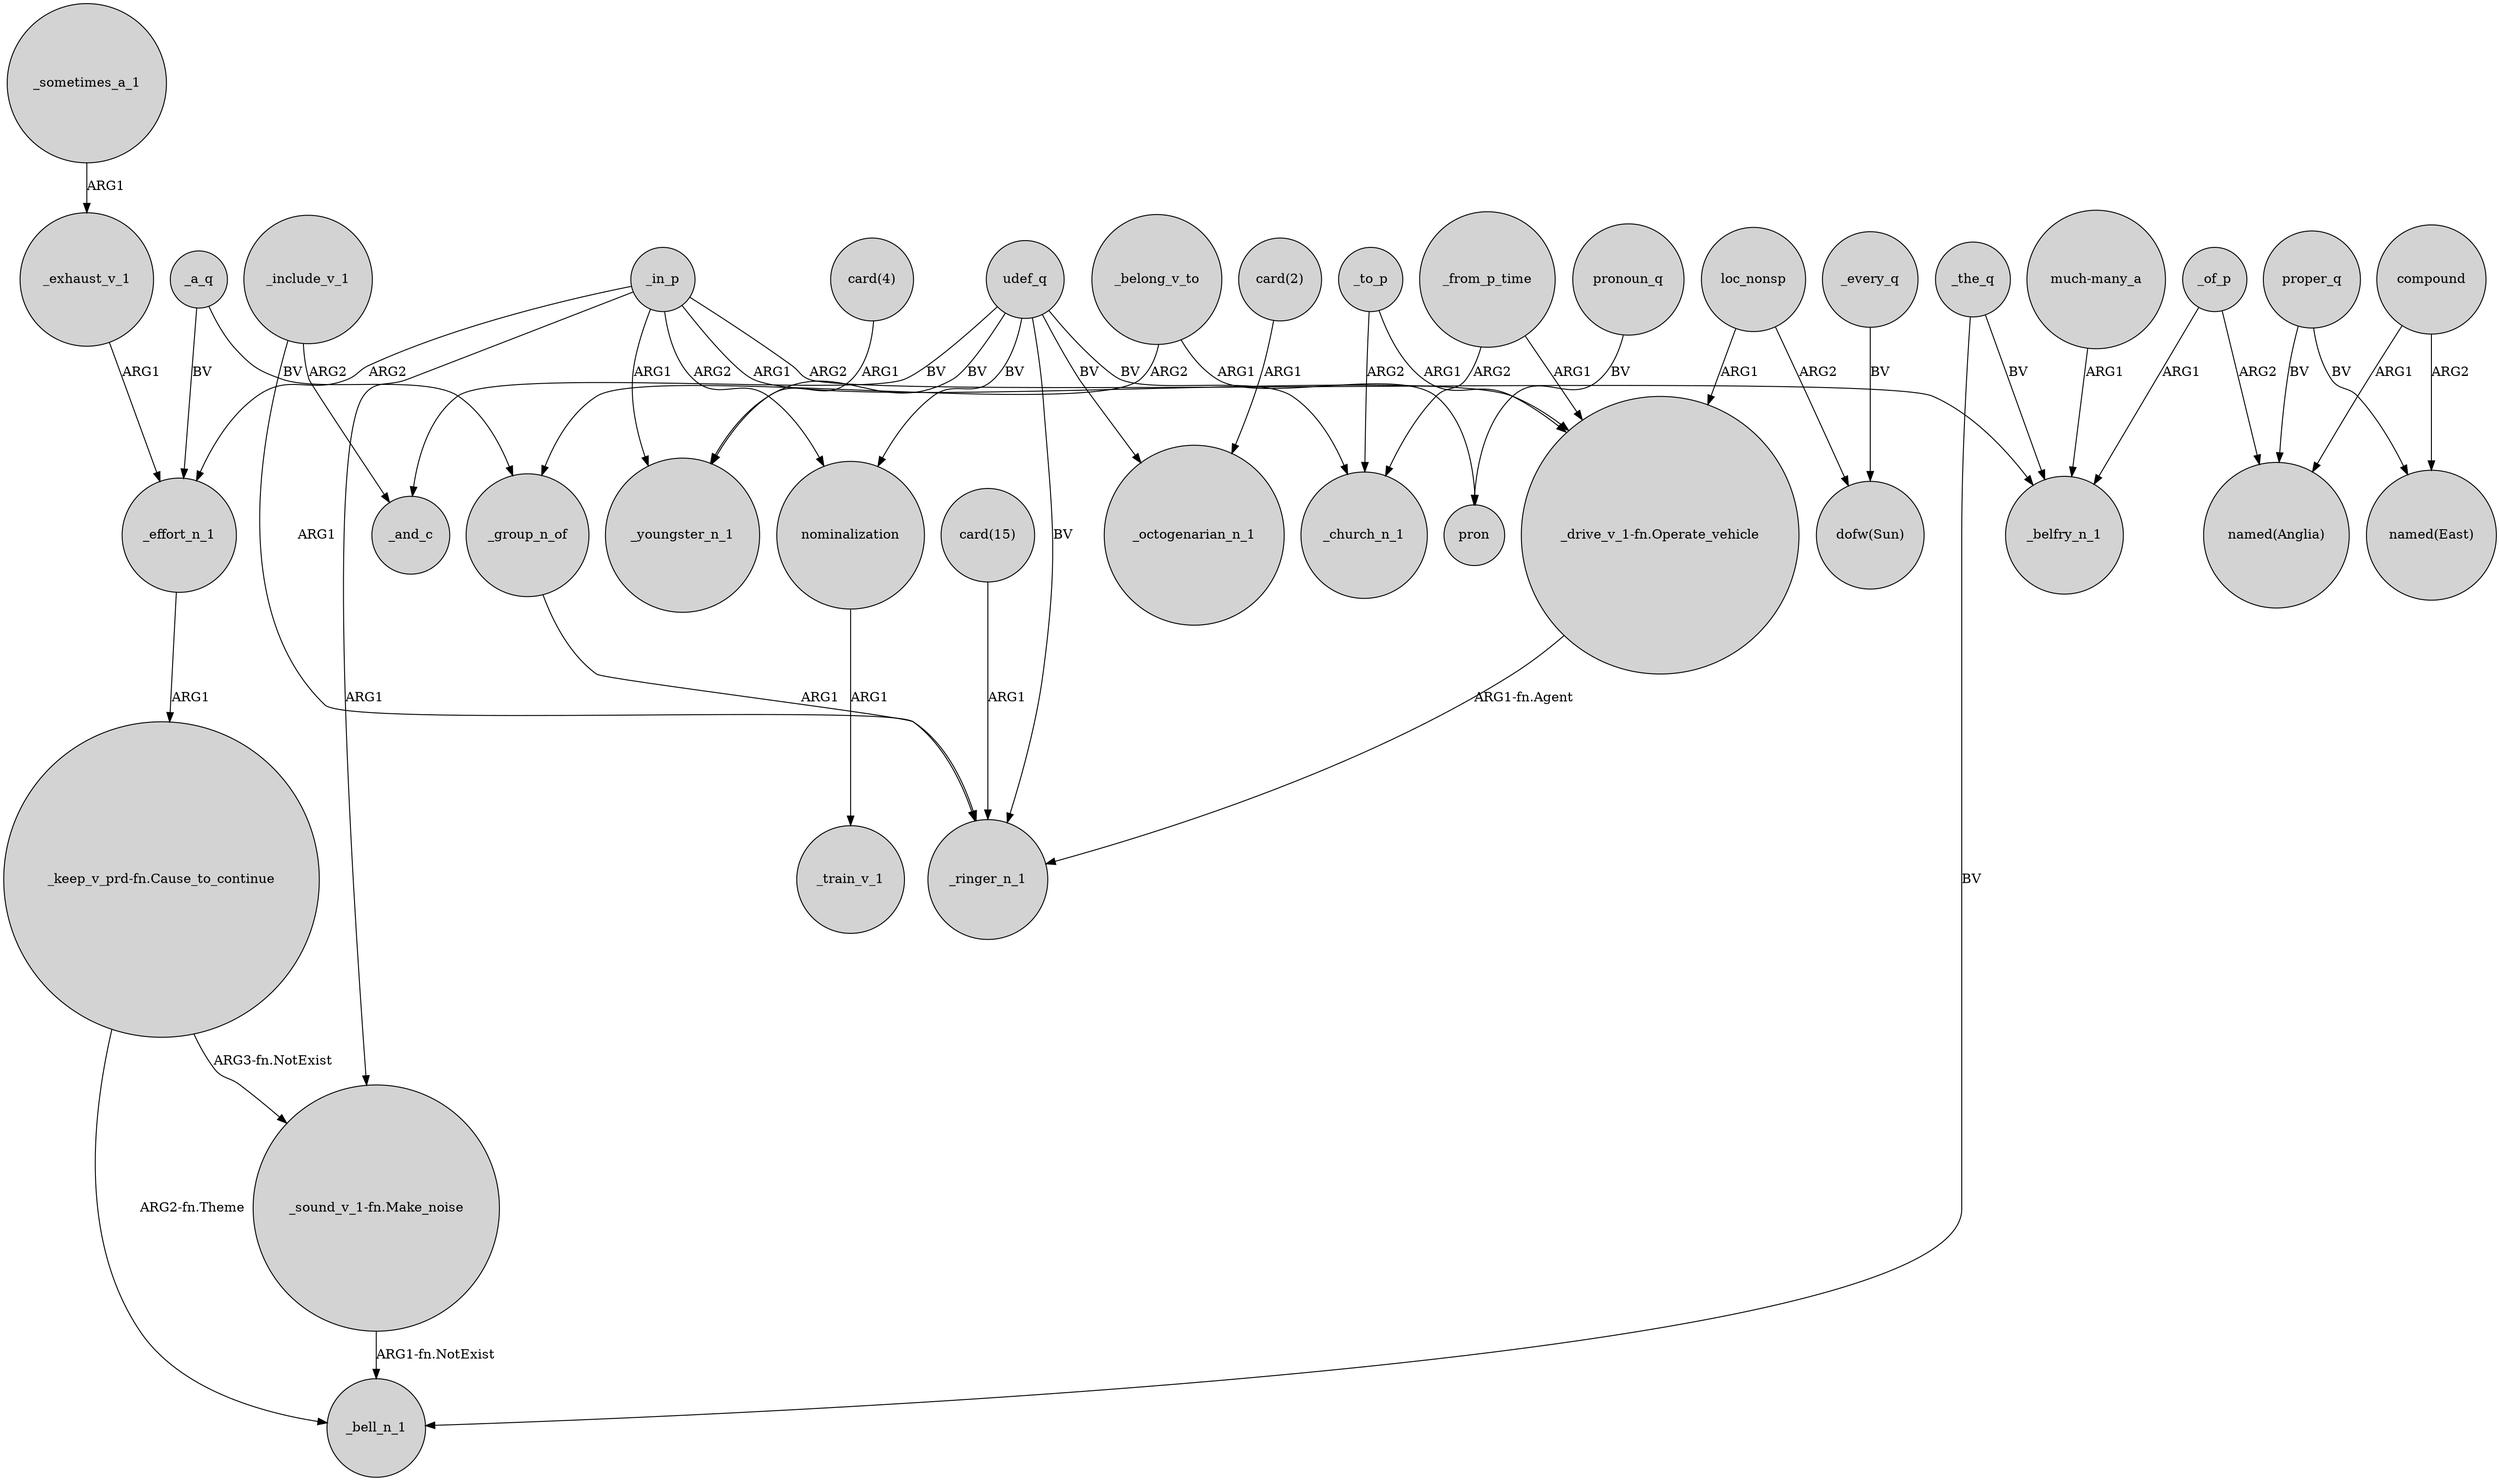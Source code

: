 digraph {
	node [shape=circle style=filled]
	"much-many_a" -> _belfry_n_1 [label=ARG1]
	_include_v_1 -> _and_c [label=ARG2]
	_from_p_time -> _church_n_1 [label=ARG2]
	proper_q -> "named(Anglia)" [label=BV]
	_belong_v_to -> _group_n_of [label=ARG2]
	_in_p -> "_sound_v_1-fn.Make_noise" [label=ARG1]
	_in_p -> _effort_n_1 [label=ARG2]
	loc_nonsp -> "_drive_v_1-fn.Operate_vehicle" [label=ARG1]
	udef_q -> _youngster_n_1 [label=BV]
	loc_nonsp -> "dofw(Sun)" [label=ARG2]
	compound -> "named(Anglia)" [label=ARG1]
	_group_n_of -> _ringer_n_1 [label=ARG1]
	_to_p -> _church_n_1 [label=ARG2]
	_belong_v_to -> pron [label=ARG1]
	_in_p -> "_drive_v_1-fn.Operate_vehicle" [label=ARG1]
	"card(2)" -> _octogenarian_n_1 [label=ARG1]
	"card(15)" -> _ringer_n_1 [label=ARG1]
	_in_p -> _youngster_n_1 [label=ARG1]
	_sometimes_a_1 -> _exhaust_v_1 [label=ARG1]
	_effort_n_1 -> "_keep_v_prd-fn.Cause_to_continue" [label=ARG1]
	pronoun_q -> pron [label=BV]
	udef_q -> _octogenarian_n_1 [label=BV]
	_in_p -> _belfry_n_1 [label=ARG2]
	_of_p -> _belfry_n_1 [label=ARG1]
	_to_p -> "_drive_v_1-fn.Operate_vehicle" [label=ARG1]
	_from_p_time -> "_drive_v_1-fn.Operate_vehicle" [label=ARG1]
	"_keep_v_prd-fn.Cause_to_continue" -> _bell_n_1 [label="ARG2-fn.Theme"]
	"card(4)" -> _youngster_n_1 [label=ARG1]
	_a_q -> _effort_n_1 [label=BV]
	udef_q -> nominalization [label=BV]
	_every_q -> "dofw(Sun)" [label=BV]
	_the_q -> _bell_n_1 [label=BV]
	udef_q -> _church_n_1 [label=BV]
	_a_q -> _group_n_of [label=BV]
	_the_q -> _belfry_n_1 [label=BV]
	_include_v_1 -> _ringer_n_1 [label=ARG1]
	_in_p -> nominalization [label=ARG2]
	"_sound_v_1-fn.Make_noise" -> _bell_n_1 [label="ARG1-fn.NotExist"]
	udef_q -> _and_c [label=BV]
	"_drive_v_1-fn.Operate_vehicle" -> _ringer_n_1 [label="ARG1-fn.Agent"]
	udef_q -> _ringer_n_1 [label=BV]
	_of_p -> "named(Anglia)" [label=ARG2]
	proper_q -> "named(East)" [label=BV]
	compound -> "named(East)" [label=ARG2]
	nominalization -> _train_v_1 [label=ARG1]
	_exhaust_v_1 -> _effort_n_1 [label=ARG1]
	"_keep_v_prd-fn.Cause_to_continue" -> "_sound_v_1-fn.Make_noise" [label="ARG3-fn.NotExist"]
}
